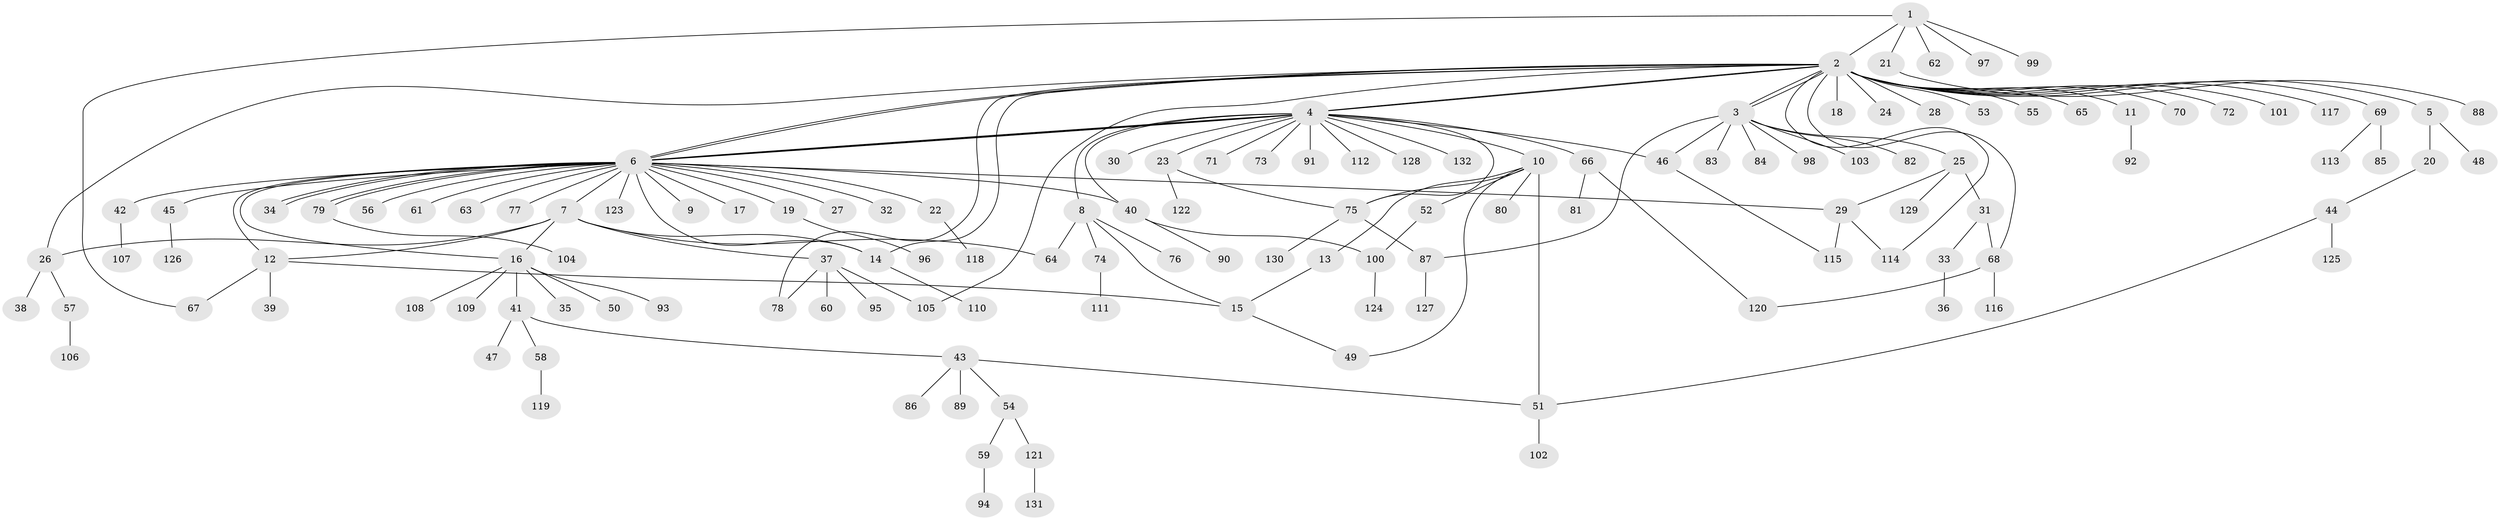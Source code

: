 // coarse degree distribution, {5: 0.030612244897959183, 25: 0.01020408163265306, 9: 0.01020408163265306, 18: 0.01020408163265306, 2: 0.15306122448979592, 28: 0.01020408163265306, 7: 0.02040816326530612, 1: 0.6020408163265306, 6: 0.02040816326530612, 4: 0.07142857142857142, 3: 0.061224489795918366}
// Generated by graph-tools (version 1.1) at 2025/51/02/27/25 19:51:55]
// undirected, 132 vertices, 164 edges
graph export_dot {
graph [start="1"]
  node [color=gray90,style=filled];
  1;
  2;
  3;
  4;
  5;
  6;
  7;
  8;
  9;
  10;
  11;
  12;
  13;
  14;
  15;
  16;
  17;
  18;
  19;
  20;
  21;
  22;
  23;
  24;
  25;
  26;
  27;
  28;
  29;
  30;
  31;
  32;
  33;
  34;
  35;
  36;
  37;
  38;
  39;
  40;
  41;
  42;
  43;
  44;
  45;
  46;
  47;
  48;
  49;
  50;
  51;
  52;
  53;
  54;
  55;
  56;
  57;
  58;
  59;
  60;
  61;
  62;
  63;
  64;
  65;
  66;
  67;
  68;
  69;
  70;
  71;
  72;
  73;
  74;
  75;
  76;
  77;
  78;
  79;
  80;
  81;
  82;
  83;
  84;
  85;
  86;
  87;
  88;
  89;
  90;
  91;
  92;
  93;
  94;
  95;
  96;
  97;
  98;
  99;
  100;
  101;
  102;
  103;
  104;
  105;
  106;
  107;
  108;
  109;
  110;
  111;
  112;
  113;
  114;
  115;
  116;
  117;
  118;
  119;
  120;
  121;
  122;
  123;
  124;
  125;
  126;
  127;
  128;
  129;
  130;
  131;
  132;
  1 -- 2;
  1 -- 21;
  1 -- 62;
  1 -- 67;
  1 -- 97;
  1 -- 99;
  2 -- 3;
  2 -- 3;
  2 -- 4;
  2 -- 4;
  2 -- 5;
  2 -- 6;
  2 -- 6;
  2 -- 11;
  2 -- 14;
  2 -- 18;
  2 -- 24;
  2 -- 26;
  2 -- 28;
  2 -- 53;
  2 -- 55;
  2 -- 65;
  2 -- 68;
  2 -- 69;
  2 -- 70;
  2 -- 72;
  2 -- 78;
  2 -- 101;
  2 -- 105;
  2 -- 114;
  2 -- 117;
  3 -- 25;
  3 -- 46;
  3 -- 82;
  3 -- 83;
  3 -- 84;
  3 -- 87;
  3 -- 98;
  3 -- 103;
  4 -- 6;
  4 -- 6;
  4 -- 6;
  4 -- 8;
  4 -- 10;
  4 -- 23;
  4 -- 30;
  4 -- 40;
  4 -- 46;
  4 -- 66;
  4 -- 71;
  4 -- 73;
  4 -- 75;
  4 -- 91;
  4 -- 112;
  4 -- 128;
  4 -- 132;
  5 -- 20;
  5 -- 48;
  6 -- 7;
  6 -- 9;
  6 -- 12;
  6 -- 14;
  6 -- 16;
  6 -- 17;
  6 -- 19;
  6 -- 22;
  6 -- 27;
  6 -- 29;
  6 -- 32;
  6 -- 34;
  6 -- 34;
  6 -- 40;
  6 -- 42;
  6 -- 45;
  6 -- 56;
  6 -- 61;
  6 -- 63;
  6 -- 77;
  6 -- 79;
  6 -- 79;
  6 -- 123;
  7 -- 12;
  7 -- 14;
  7 -- 16;
  7 -- 26;
  7 -- 37;
  7 -- 64;
  8 -- 15;
  8 -- 64;
  8 -- 74;
  8 -- 76;
  10 -- 13;
  10 -- 49;
  10 -- 51;
  10 -- 52;
  10 -- 75;
  10 -- 80;
  11 -- 92;
  12 -- 15;
  12 -- 39;
  12 -- 67;
  13 -- 15;
  14 -- 110;
  15 -- 49;
  16 -- 35;
  16 -- 41;
  16 -- 50;
  16 -- 93;
  16 -- 108;
  16 -- 109;
  19 -- 96;
  20 -- 44;
  21 -- 88;
  22 -- 118;
  23 -- 75;
  23 -- 122;
  25 -- 29;
  25 -- 31;
  25 -- 129;
  26 -- 38;
  26 -- 57;
  29 -- 114;
  29 -- 115;
  31 -- 33;
  31 -- 68;
  33 -- 36;
  37 -- 60;
  37 -- 78;
  37 -- 95;
  37 -- 105;
  40 -- 90;
  40 -- 100;
  41 -- 43;
  41 -- 47;
  41 -- 58;
  42 -- 107;
  43 -- 51;
  43 -- 54;
  43 -- 86;
  43 -- 89;
  44 -- 51;
  44 -- 125;
  45 -- 126;
  46 -- 115;
  51 -- 102;
  52 -- 100;
  54 -- 59;
  54 -- 121;
  57 -- 106;
  58 -- 119;
  59 -- 94;
  66 -- 81;
  66 -- 120;
  68 -- 116;
  68 -- 120;
  69 -- 85;
  69 -- 113;
  74 -- 111;
  75 -- 87;
  75 -- 130;
  79 -- 104;
  87 -- 127;
  100 -- 124;
  121 -- 131;
}
